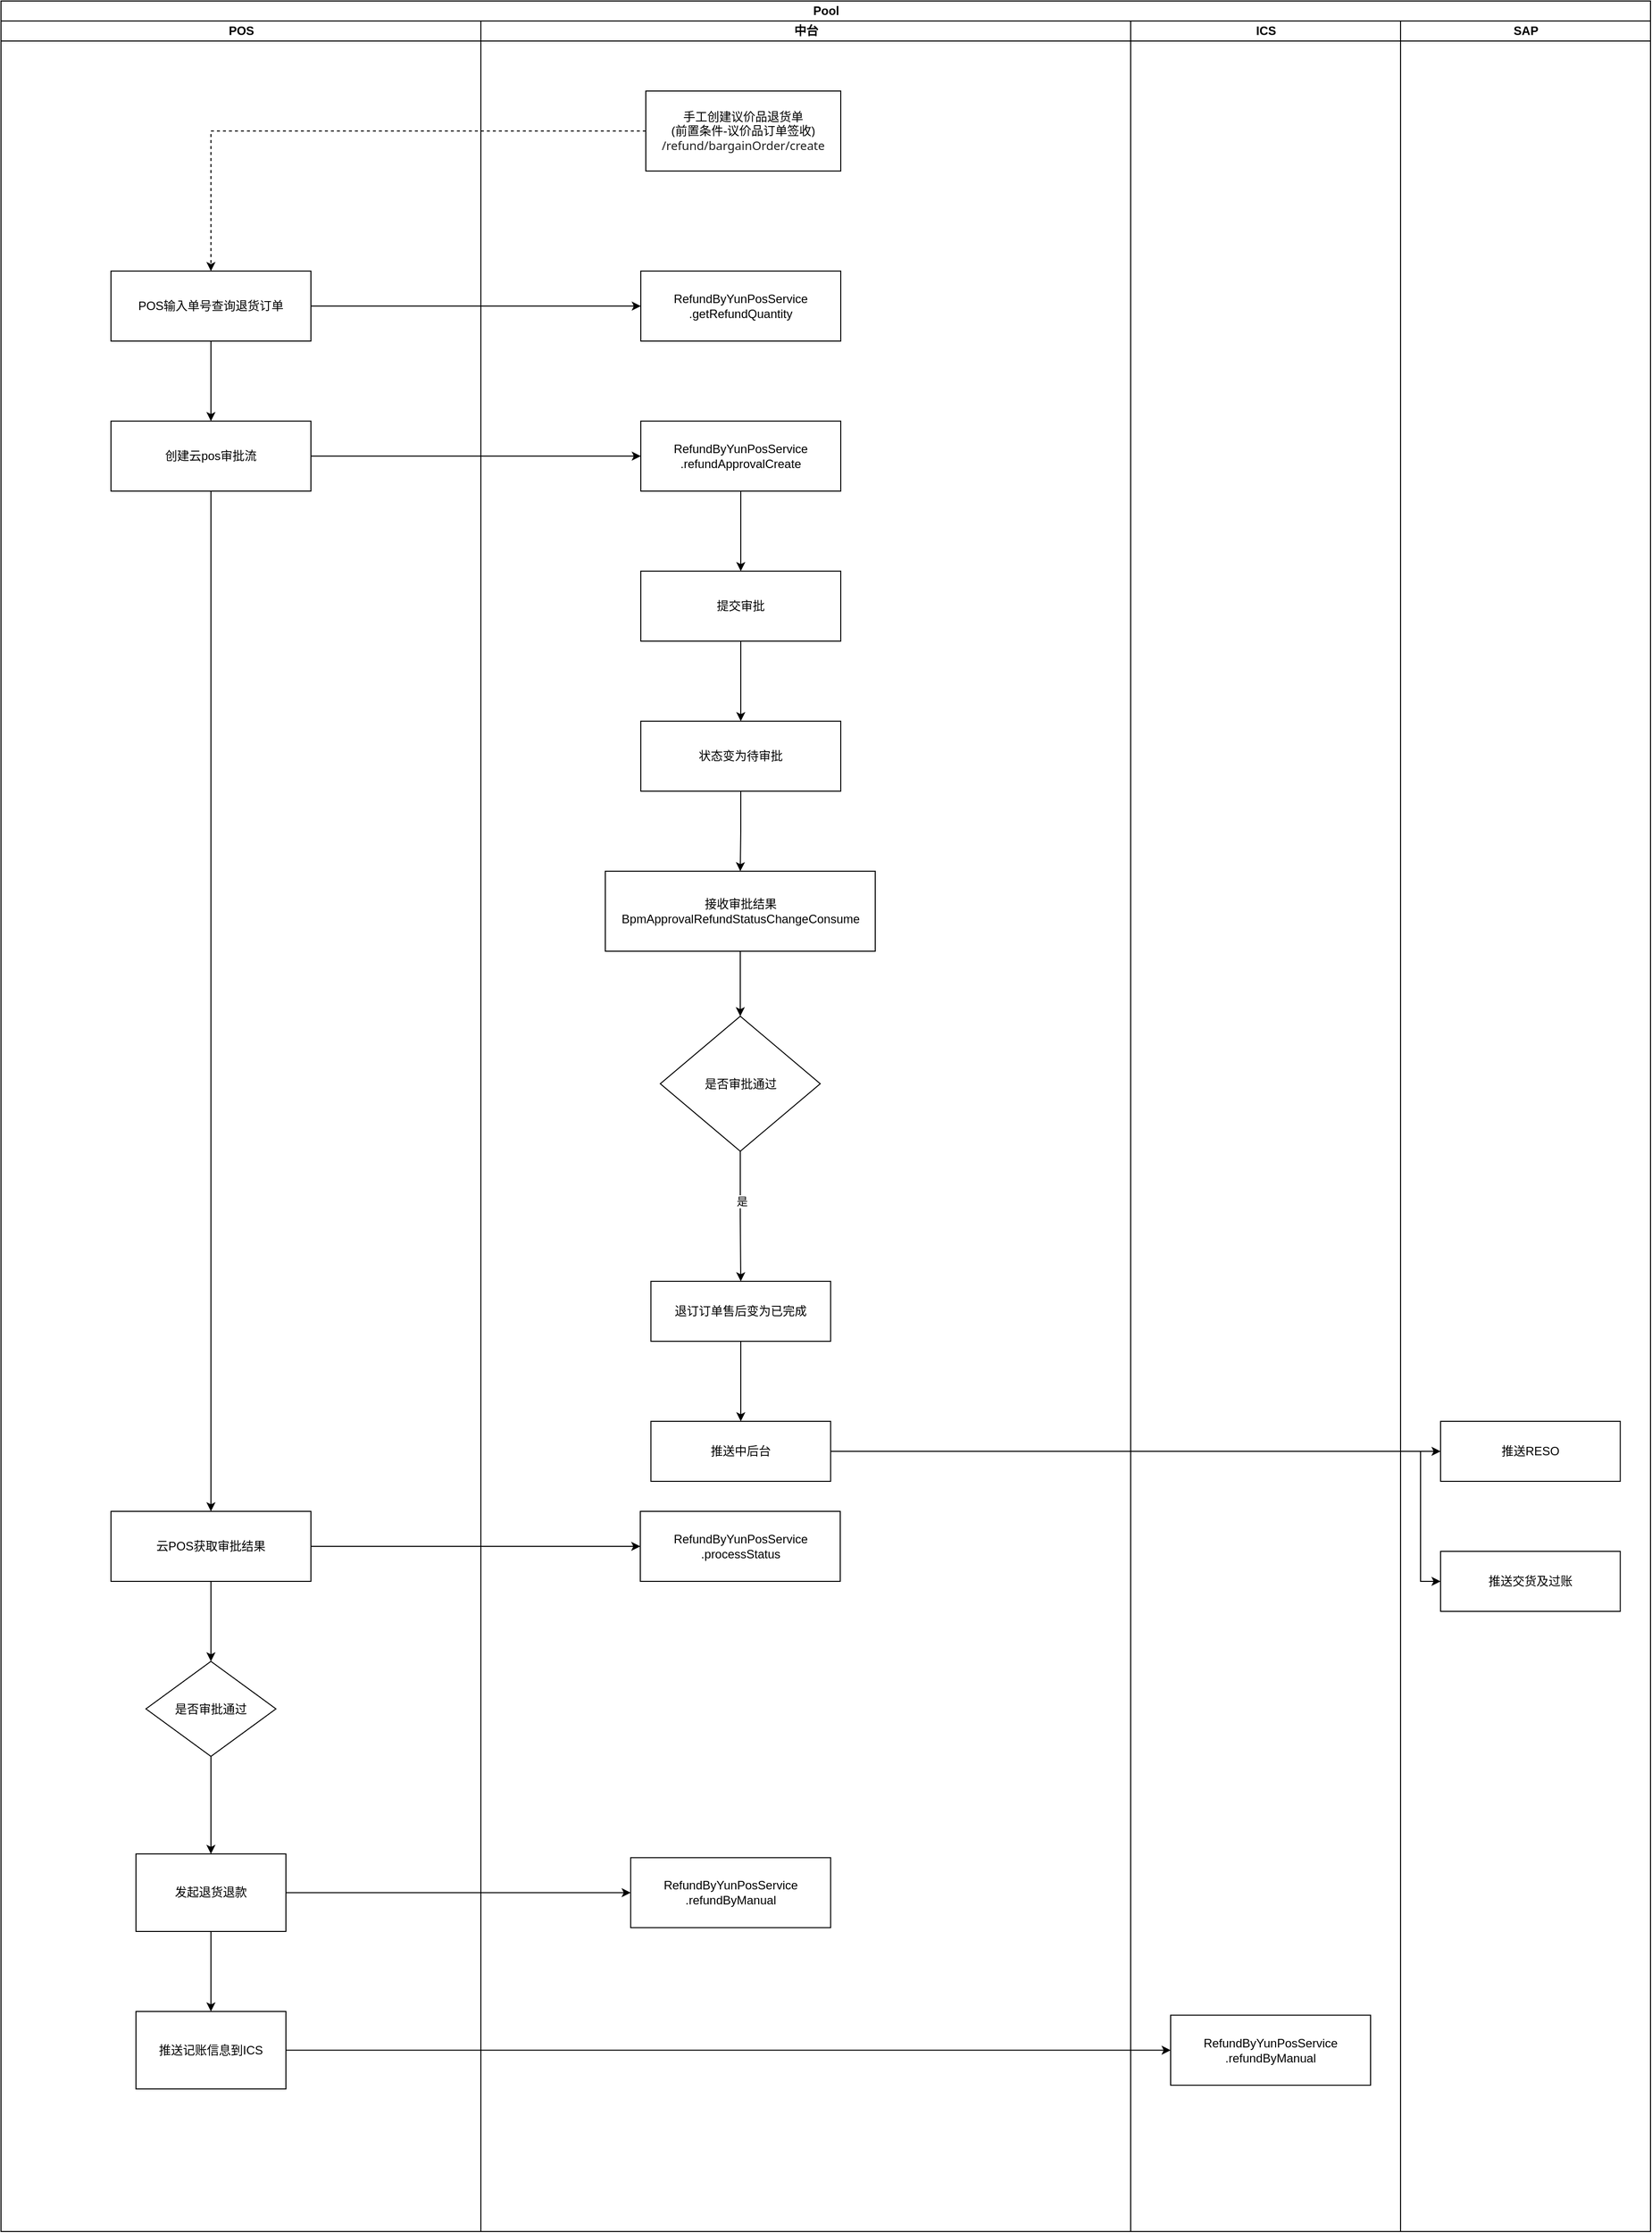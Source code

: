 <mxfile version="24.4.3" type="github">
  <diagram name="第 1 页" id="SXsg_J_FmZClzTK5hUYQ">
    <mxGraphModel dx="2021" dy="790" grid="1" gridSize="10" guides="1" tooltips="1" connect="1" arrows="1" fold="1" page="1" pageScale="1" pageWidth="827" pageHeight="1169" math="0" shadow="0">
      <root>
        <mxCell id="0" />
        <mxCell id="1" parent="0" />
        <mxCell id="EswXnygDx9Ksin9KotE9-1" value="Pool" style="swimlane;childLayout=stackLayout;resizeParent=1;resizeParentMax=0;startSize=20;html=1;" vertex="1" parent="1">
          <mxGeometry x="-150" y="230" width="1650" height="2230" as="geometry">
            <mxRectangle x="230.0" y="170" width="60" height="30" as="alternateBounds" />
          </mxGeometry>
        </mxCell>
        <mxCell id="EswXnygDx9Ksin9KotE9-2" value="POS" style="swimlane;startSize=20;html=1;" vertex="1" parent="EswXnygDx9Ksin9KotE9-1">
          <mxGeometry y="20" width="480" height="2210" as="geometry" />
        </mxCell>
        <mxCell id="EswXnygDx9Ksin9KotE9-11" value="" style="edgeStyle=orthogonalEdgeStyle;rounded=0;orthogonalLoop=1;jettySize=auto;html=1;" edge="1" parent="EswXnygDx9Ksin9KotE9-2" source="EswXnygDx9Ksin9KotE9-7" target="EswXnygDx9Ksin9KotE9-10">
          <mxGeometry relative="1" as="geometry" />
        </mxCell>
        <mxCell id="EswXnygDx9Ksin9KotE9-7" value="&lt;div&gt;POS输入单号查询退货订单&lt;/div&gt;" style="whiteSpace=wrap;html=1;" vertex="1" parent="EswXnygDx9Ksin9KotE9-2">
          <mxGeometry x="110" y="250" width="200" height="70" as="geometry" />
        </mxCell>
        <mxCell id="EswXnygDx9Ksin9KotE9-28" value="" style="edgeStyle=orthogonalEdgeStyle;rounded=0;orthogonalLoop=1;jettySize=auto;html=1;" edge="1" parent="EswXnygDx9Ksin9KotE9-2" source="EswXnygDx9Ksin9KotE9-10" target="EswXnygDx9Ksin9KotE9-27">
          <mxGeometry relative="1" as="geometry" />
        </mxCell>
        <mxCell id="EswXnygDx9Ksin9KotE9-10" value="&lt;div&gt;&lt;span style=&quot;white-space: pre;&quot; data-eleid=&quot;3&quot; class=&quot;text-only&quot;&gt;&lt;span class=&quot;text-only&quot;&gt;创建云&lt;/span&gt;&lt;span class=&quot;text-only text-with-abbreviation text-with-abbreviation-bottomline&quot;&gt;pos&lt;/span&gt;&lt;span class=&quot;text-only&quot;&gt;审批流&lt;/span&gt;&lt;/span&gt;&lt;/div&gt;" style="whiteSpace=wrap;html=1;" vertex="1" parent="EswXnygDx9Ksin9KotE9-2">
          <mxGeometry x="110" y="400" width="200" height="70" as="geometry" />
        </mxCell>
        <mxCell id="EswXnygDx9Ksin9KotE9-41" value="" style="edgeStyle=orthogonalEdgeStyle;rounded=0;orthogonalLoop=1;jettySize=auto;html=1;" edge="1" parent="EswXnygDx9Ksin9KotE9-2" source="EswXnygDx9Ksin9KotE9-27" target="EswXnygDx9Ksin9KotE9-40">
          <mxGeometry relative="1" as="geometry" />
        </mxCell>
        <mxCell id="EswXnygDx9Ksin9KotE9-27" value="&lt;div&gt;&lt;span style=&quot;white-space: pre;&quot;&gt;云POS获取审批结果&lt;/span&gt;&lt;/div&gt;" style="whiteSpace=wrap;html=1;" vertex="1" parent="EswXnygDx9Ksin9KotE9-2">
          <mxGeometry x="110" y="1490" width="200" height="70" as="geometry" />
        </mxCell>
        <mxCell id="EswXnygDx9Ksin9KotE9-43" value="" style="edgeStyle=orthogonalEdgeStyle;rounded=0;orthogonalLoop=1;jettySize=auto;html=1;" edge="1" parent="EswXnygDx9Ksin9KotE9-2" source="EswXnygDx9Ksin9KotE9-40" target="EswXnygDx9Ksin9KotE9-42">
          <mxGeometry relative="1" as="geometry" />
        </mxCell>
        <mxCell id="EswXnygDx9Ksin9KotE9-40" value="是否审批通过" style="rhombus;whiteSpace=wrap;html=1;" vertex="1" parent="EswXnygDx9Ksin9KotE9-2">
          <mxGeometry x="145" y="1640" width="130" height="95" as="geometry" />
        </mxCell>
        <mxCell id="EswXnygDx9Ksin9KotE9-47" value="" style="edgeStyle=orthogonalEdgeStyle;rounded=0;orthogonalLoop=1;jettySize=auto;html=1;" edge="1" parent="EswXnygDx9Ksin9KotE9-2" source="EswXnygDx9Ksin9KotE9-42" target="EswXnygDx9Ksin9KotE9-46">
          <mxGeometry relative="1" as="geometry" />
        </mxCell>
        <mxCell id="EswXnygDx9Ksin9KotE9-42" value="发起退货退款" style="whiteSpace=wrap;html=1;" vertex="1" parent="EswXnygDx9Ksin9KotE9-2">
          <mxGeometry x="135" y="1832.5" width="150" height="77.5" as="geometry" />
        </mxCell>
        <mxCell id="EswXnygDx9Ksin9KotE9-46" value="推送记账信息到ICS" style="whiteSpace=wrap;html=1;" vertex="1" parent="EswXnygDx9Ksin9KotE9-2">
          <mxGeometry x="135" y="1990" width="150" height="77.5" as="geometry" />
        </mxCell>
        <mxCell id="EswXnygDx9Ksin9KotE9-3" value="中台" style="swimlane;startSize=20;html=1;" vertex="1" parent="EswXnygDx9Ksin9KotE9-1">
          <mxGeometry x="480" y="20" width="650" height="2210" as="geometry" />
        </mxCell>
        <mxCell id="EswXnygDx9Ksin9KotE9-6" value="手工创建议价品退货单&lt;div&gt;(前置条件-议价品订单签收)&lt;/div&gt;&lt;div&gt;&lt;span style=&quot;color: rgb(31, 31, 31); font-family: system-ui, sans-serif; text-align: start; background-color: rgb(255, 255, 255);&quot;&gt;/refund/bargainOrder/create&lt;/span&gt;&lt;br&gt;&lt;/div&gt;" style="whiteSpace=wrap;html=1;" vertex="1" parent="EswXnygDx9Ksin9KotE9-3">
          <mxGeometry x="165" y="70" width="195" height="80" as="geometry" />
        </mxCell>
        <mxCell id="EswXnygDx9Ksin9KotE9-8" value="&lt;div&gt;&lt;span style=&quot;background-color: initial;&quot;&gt;RefundByYunPosService&lt;/span&gt;&lt;/div&gt;&lt;div&gt;&lt;div&gt;.getRefundQuantity&lt;/div&gt;&lt;/div&gt;" style="whiteSpace=wrap;html=1;" vertex="1" parent="EswXnygDx9Ksin9KotE9-3">
          <mxGeometry x="160" y="250" width="200" height="70" as="geometry" />
        </mxCell>
        <mxCell id="EswXnygDx9Ksin9KotE9-17" value="" style="edgeStyle=orthogonalEdgeStyle;rounded=0;orthogonalLoop=1;jettySize=auto;html=1;" edge="1" parent="EswXnygDx9Ksin9KotE9-3" source="EswXnygDx9Ksin9KotE9-13" target="EswXnygDx9Ksin9KotE9-16">
          <mxGeometry relative="1" as="geometry" />
        </mxCell>
        <mxCell id="EswXnygDx9Ksin9KotE9-13" value="&lt;div&gt;&lt;span style=&quot;white-space: pre;&quot; class=&quot;text-only&quot;&gt;RefundByYunPosService&lt;/span&gt;&lt;/div&gt;&lt;div&gt;&lt;span style=&quot;white-space: pre;&quot; class=&quot;text-only&quot;&gt;.refundApprovalCreate&lt;/span&gt;&lt;/div&gt;" style="whiteSpace=wrap;html=1;" vertex="1" parent="EswXnygDx9Ksin9KotE9-3">
          <mxGeometry x="160" y="400" width="200" height="70" as="geometry" />
        </mxCell>
        <mxCell id="EswXnygDx9Ksin9KotE9-19" value="" style="edgeStyle=orthogonalEdgeStyle;rounded=0;orthogonalLoop=1;jettySize=auto;html=1;" edge="1" parent="EswXnygDx9Ksin9KotE9-3" source="EswXnygDx9Ksin9KotE9-16" target="EswXnygDx9Ksin9KotE9-18">
          <mxGeometry relative="1" as="geometry" />
        </mxCell>
        <mxCell id="EswXnygDx9Ksin9KotE9-16" value="&lt;span style=&quot;white-space: pre;&quot;&gt;提交审批&lt;/span&gt;" style="whiteSpace=wrap;html=1;" vertex="1" parent="EswXnygDx9Ksin9KotE9-3">
          <mxGeometry x="160" y="550" width="200" height="70" as="geometry" />
        </mxCell>
        <mxCell id="EswXnygDx9Ksin9KotE9-21" value="" style="edgeStyle=orthogonalEdgeStyle;rounded=0;orthogonalLoop=1;jettySize=auto;html=1;" edge="1" parent="EswXnygDx9Ksin9KotE9-3" source="EswXnygDx9Ksin9KotE9-18" target="EswXnygDx9Ksin9KotE9-20">
          <mxGeometry relative="1" as="geometry" />
        </mxCell>
        <mxCell id="EswXnygDx9Ksin9KotE9-18" value="&lt;span style=&quot;white-space: pre;&quot;&gt;状态变为待审批&lt;/span&gt;" style="whiteSpace=wrap;html=1;" vertex="1" parent="EswXnygDx9Ksin9KotE9-3">
          <mxGeometry x="160" y="700" width="200" height="70" as="geometry" />
        </mxCell>
        <mxCell id="EswXnygDx9Ksin9KotE9-23" value="" style="edgeStyle=orthogonalEdgeStyle;rounded=0;orthogonalLoop=1;jettySize=auto;html=1;" edge="1" parent="EswXnygDx9Ksin9KotE9-3" source="EswXnygDx9Ksin9KotE9-20" target="EswXnygDx9Ksin9KotE9-22">
          <mxGeometry relative="1" as="geometry" />
        </mxCell>
        <mxCell id="EswXnygDx9Ksin9KotE9-20" value="&lt;span style=&quot;white-space: pre;&quot;&gt;接收审批结果&lt;/span&gt;&lt;div&gt;&lt;span style=&quot;white-space: pre;&quot;&gt;BpmApprovalRefundStatusChangeConsume&lt;/span&gt;&lt;span style=&quot;white-space: pre;&quot;&gt;&lt;br&gt;&lt;/span&gt;&lt;/div&gt;" style="whiteSpace=wrap;html=1;" vertex="1" parent="EswXnygDx9Ksin9KotE9-3">
          <mxGeometry x="124.5" y="850" width="270" height="80" as="geometry" />
        </mxCell>
        <mxCell id="EswXnygDx9Ksin9KotE9-25" value="" style="edgeStyle=orthogonalEdgeStyle;rounded=0;orthogonalLoop=1;jettySize=auto;html=1;entryX=0.5;entryY=0;entryDx=0;entryDy=0;" edge="1" parent="EswXnygDx9Ksin9KotE9-3" source="EswXnygDx9Ksin9KotE9-22" target="EswXnygDx9Ksin9KotE9-30">
          <mxGeometry relative="1" as="geometry">
            <mxPoint x="260.1" y="1247.5" as="targetPoint" />
          </mxGeometry>
        </mxCell>
        <mxCell id="EswXnygDx9Ksin9KotE9-26" value="是" style="edgeLabel;html=1;align=center;verticalAlign=middle;resizable=0;points=[];" vertex="1" connectable="0" parent="EswXnygDx9Ksin9KotE9-25">
          <mxGeometry x="-0.234" y="1" relative="1" as="geometry">
            <mxPoint as="offset" />
          </mxGeometry>
        </mxCell>
        <mxCell id="EswXnygDx9Ksin9KotE9-22" value="是否审批通过" style="rhombus;whiteSpace=wrap;html=1;" vertex="1" parent="EswXnygDx9Ksin9KotE9-3">
          <mxGeometry x="179.5" y="995" width="160" height="135" as="geometry" />
        </mxCell>
        <mxCell id="EswXnygDx9Ksin9KotE9-33" value="" style="edgeStyle=orthogonalEdgeStyle;rounded=0;orthogonalLoop=1;jettySize=auto;html=1;" edge="1" parent="EswXnygDx9Ksin9KotE9-3" source="EswXnygDx9Ksin9KotE9-30" target="EswXnygDx9Ksin9KotE9-32">
          <mxGeometry relative="1" as="geometry" />
        </mxCell>
        <mxCell id="EswXnygDx9Ksin9KotE9-30" value="退订订单售后变为已完成" style="whiteSpace=wrap;html=1;" vertex="1" parent="EswXnygDx9Ksin9KotE9-3">
          <mxGeometry x="170.13" y="1260" width="179.75" height="60" as="geometry" />
        </mxCell>
        <mxCell id="EswXnygDx9Ksin9KotE9-31" value="&lt;div&gt;&lt;span style=&quot;white-space: pre;&quot; class=&quot;text-only&quot;&gt;RefundByYunPosService&lt;/span&gt;&lt;/div&gt;&lt;div&gt;&lt;span style=&quot;white-space: pre;&quot; class=&quot;text-only&quot;&gt;.&lt;/span&gt;&lt;span style=&quot;white-space: pre; background-color: initial;&quot;&gt;processStatus&lt;/span&gt;&lt;/div&gt;" style="whiteSpace=wrap;html=1;" vertex="1" parent="EswXnygDx9Ksin9KotE9-3">
          <mxGeometry x="159.5" y="1490" width="200" height="70" as="geometry" />
        </mxCell>
        <mxCell id="EswXnygDx9Ksin9KotE9-32" value="推送中后台" style="whiteSpace=wrap;html=1;" vertex="1" parent="EswXnygDx9Ksin9KotE9-3">
          <mxGeometry x="170.13" y="1400" width="179.75" height="60" as="geometry" />
        </mxCell>
        <mxCell id="EswXnygDx9Ksin9KotE9-45" value="&lt;div&gt;&lt;span style=&quot;white-space: pre;&quot; class=&quot;text-only&quot;&gt;RefundByYunPosService&lt;/span&gt;&lt;/div&gt;&lt;div&gt;&lt;span style=&quot;white-space: pre;&quot; class=&quot;text-only&quot;&gt;.&lt;/span&gt;&lt;span style=&quot;white-space: pre; background-color: initial;&quot;&gt;refundByManual&lt;/span&gt;&lt;/div&gt;" style="whiteSpace=wrap;html=1;" vertex="1" parent="EswXnygDx9Ksin9KotE9-3">
          <mxGeometry x="149.88" y="1836.25" width="200" height="70" as="geometry" />
        </mxCell>
        <mxCell id="EswXnygDx9Ksin9KotE9-5" value="ICS" style="swimlane;startSize=20;html=1;" vertex="1" parent="EswXnygDx9Ksin9KotE9-1">
          <mxGeometry x="1130" y="20" width="270" height="2210" as="geometry" />
        </mxCell>
        <mxCell id="EswXnygDx9Ksin9KotE9-49" value="&lt;div&gt;&lt;span style=&quot;white-space: pre;&quot; class=&quot;text-only&quot;&gt;RefundByYunPosService&lt;/span&gt;&lt;/div&gt;&lt;div&gt;&lt;span style=&quot;white-space: pre;&quot; class=&quot;text-only&quot;&gt;.&lt;/span&gt;&lt;span style=&quot;white-space: pre; background-color: initial;&quot;&gt;refundByManual&lt;/span&gt;&lt;/div&gt;" style="whiteSpace=wrap;html=1;" vertex="1" parent="EswXnygDx9Ksin9KotE9-5">
          <mxGeometry x="40" y="1993.75" width="200" height="70" as="geometry" />
        </mxCell>
        <mxCell id="EswXnygDx9Ksin9KotE9-4" value="SAP" style="swimlane;startSize=20;html=1;" vertex="1" parent="EswXnygDx9Ksin9KotE9-1">
          <mxGeometry x="1400" y="20" width="250" height="2210" as="geometry" />
        </mxCell>
        <mxCell id="EswXnygDx9Ksin9KotE9-34" value="推送RESO" style="whiteSpace=wrap;html=1;" vertex="1" parent="EswXnygDx9Ksin9KotE9-4">
          <mxGeometry x="40" y="1400" width="179.75" height="60" as="geometry" />
        </mxCell>
        <mxCell id="EswXnygDx9Ksin9KotE9-37" value="推送交货及过账" style="whiteSpace=wrap;html=1;" vertex="1" parent="EswXnygDx9Ksin9KotE9-4">
          <mxGeometry x="40" y="1530" width="179.75" height="60" as="geometry" />
        </mxCell>
        <mxCell id="EswXnygDx9Ksin9KotE9-9" value="" style="edgeStyle=orthogonalEdgeStyle;rounded=0;orthogonalLoop=1;jettySize=auto;html=1;" edge="1" parent="EswXnygDx9Ksin9KotE9-1" source="EswXnygDx9Ksin9KotE9-7" target="EswXnygDx9Ksin9KotE9-8">
          <mxGeometry relative="1" as="geometry" />
        </mxCell>
        <mxCell id="EswXnygDx9Ksin9KotE9-12" style="edgeStyle=orthogonalEdgeStyle;rounded=0;orthogonalLoop=1;jettySize=auto;html=1;entryX=0;entryY=0.5;entryDx=0;entryDy=0;" edge="1" parent="EswXnygDx9Ksin9KotE9-1" source="EswXnygDx9Ksin9KotE9-10" target="EswXnygDx9Ksin9KotE9-13">
          <mxGeometry relative="1" as="geometry">
            <mxPoint x="620" y="455" as="targetPoint" />
          </mxGeometry>
        </mxCell>
        <mxCell id="EswXnygDx9Ksin9KotE9-14" style="edgeStyle=orthogonalEdgeStyle;rounded=0;orthogonalLoop=1;jettySize=auto;html=1;entryX=0.5;entryY=0;entryDx=0;entryDy=0;dashed=1;" edge="1" parent="EswXnygDx9Ksin9KotE9-1" source="EswXnygDx9Ksin9KotE9-6" target="EswXnygDx9Ksin9KotE9-7">
          <mxGeometry relative="1" as="geometry" />
        </mxCell>
        <mxCell id="EswXnygDx9Ksin9KotE9-29" style="edgeStyle=orthogonalEdgeStyle;rounded=0;orthogonalLoop=1;jettySize=auto;html=1;entryX=0;entryY=0.5;entryDx=0;entryDy=0;" edge="1" parent="EswXnygDx9Ksin9KotE9-1" source="EswXnygDx9Ksin9KotE9-27" target="EswXnygDx9Ksin9KotE9-31">
          <mxGeometry relative="1" as="geometry">
            <mxPoint x="640" y="1545" as="targetPoint" />
          </mxGeometry>
        </mxCell>
        <mxCell id="EswXnygDx9Ksin9KotE9-35" value="" style="edgeStyle=orthogonalEdgeStyle;rounded=0;orthogonalLoop=1;jettySize=auto;html=1;" edge="1" parent="EswXnygDx9Ksin9KotE9-1" source="EswXnygDx9Ksin9KotE9-32" target="EswXnygDx9Ksin9KotE9-34">
          <mxGeometry relative="1" as="geometry" />
        </mxCell>
        <mxCell id="EswXnygDx9Ksin9KotE9-38" style="edgeStyle=orthogonalEdgeStyle;rounded=0;orthogonalLoop=1;jettySize=auto;html=1;entryX=0;entryY=0.5;entryDx=0;entryDy=0;" edge="1" parent="EswXnygDx9Ksin9KotE9-1" source="EswXnygDx9Ksin9KotE9-32" target="EswXnygDx9Ksin9KotE9-37">
          <mxGeometry relative="1" as="geometry">
            <Array as="points">
              <mxPoint x="1420" y="1450" />
              <mxPoint x="1420" y="1580" />
            </Array>
          </mxGeometry>
        </mxCell>
        <mxCell id="EswXnygDx9Ksin9KotE9-44" style="edgeStyle=orthogonalEdgeStyle;rounded=0;orthogonalLoop=1;jettySize=auto;html=1;entryX=0;entryY=0.5;entryDx=0;entryDy=0;" edge="1" parent="EswXnygDx9Ksin9KotE9-1" source="EswXnygDx9Ksin9KotE9-42" target="EswXnygDx9Ksin9KotE9-45">
          <mxGeometry relative="1" as="geometry">
            <mxPoint x="640" y="1891.25" as="targetPoint" />
          </mxGeometry>
        </mxCell>
        <mxCell id="EswXnygDx9Ksin9KotE9-48" style="edgeStyle=orthogonalEdgeStyle;rounded=0;orthogonalLoop=1;jettySize=auto;html=1;entryX=0;entryY=0.5;entryDx=0;entryDy=0;" edge="1" parent="EswXnygDx9Ksin9KotE9-1" source="EswXnygDx9Ksin9KotE9-46" target="EswXnygDx9Ksin9KotE9-49">
          <mxGeometry relative="1" as="geometry">
            <mxPoint x="1202" y="2048.75" as="targetPoint" />
          </mxGeometry>
        </mxCell>
      </root>
    </mxGraphModel>
  </diagram>
</mxfile>
